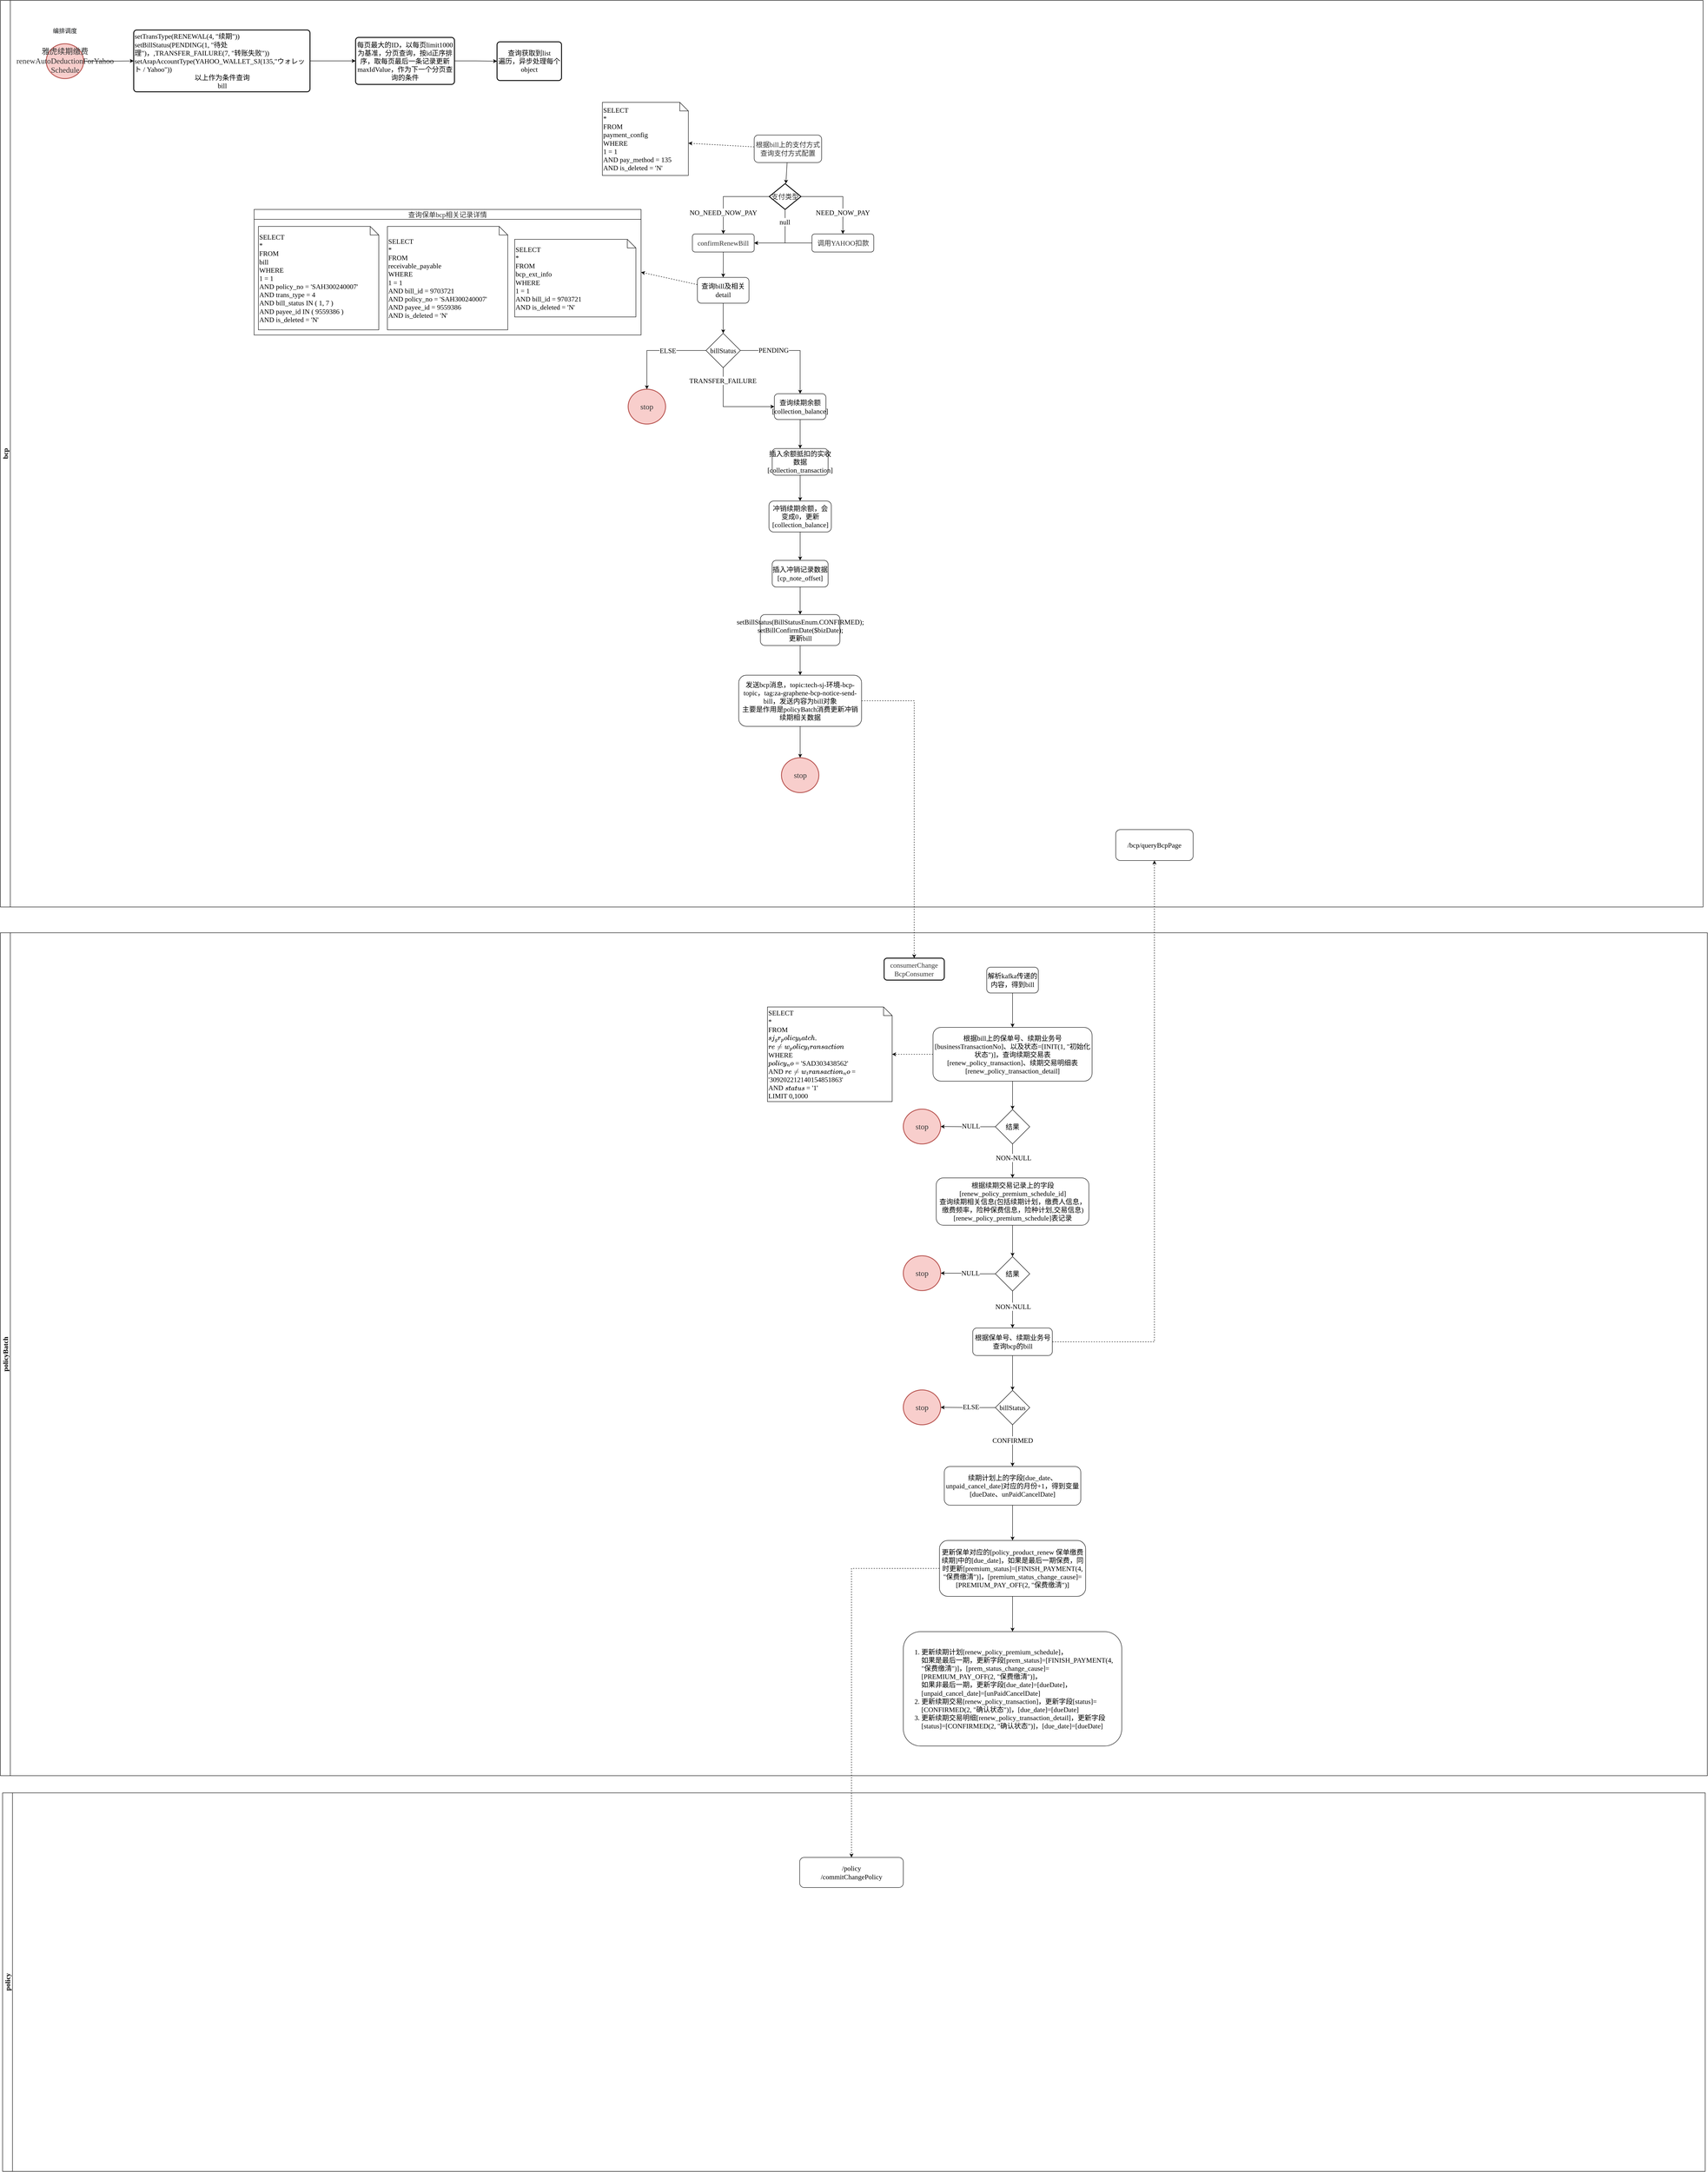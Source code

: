 <mxfile version="20.5.3" type="embed"><diagram name="Page-1" id="c7558073-3199-34d8-9f00-42111426c3f3"><mxGraphModel dx="1379" dy="752" grid="1" gridSize="10" guides="1" tooltips="1" connect="1" arrows="1" fold="1" page="1" pageScale="1" pageWidth="826" pageHeight="1169" background="none" math="0" shadow="0"><root><mxCell id="0"/><mxCell id="1" parent="0"/><UserObject label="bcp" id="98"><mxCell style="swimlane;horizontal=0;html=1;fontFamily=Lucida Console;verticalAlign=middle;fontSize=16;align=center;whiteSpace=wrap;" parent="1" vertex="1"><mxGeometry x="20" y="213" width="3960" height="2108" as="geometry"/></mxCell></UserObject><mxCell id="226" style="edgeStyle=orthogonalEdgeStyle;rounded=0;orthogonalLoop=1;jettySize=auto;html=1;entryX=0;entryY=0.5;entryDx=0;entryDy=0;" parent="98" source="222" target="225" edge="1"><mxGeometry relative="1" as="geometry"/></mxCell><mxCell id="222" value="&lt;div class=&quot;mind-clipboard&quot; style=&quot;font-size: 16px;&quot;&gt;setTransType(RENEWAL(4, &quot;续期&quot;))&lt;div style=&quot;font-size: 16px;&quot;&gt;setBillStatus(PENDING(1, &quot;待处理&quot;)，&lt;span style=&quot;background-color: initial;&quot;&gt;,TRANSFER_FAILURE(7, &quot;转账失败&quot;)&lt;/span&gt;&lt;span style=&quot;background-color: initial;&quot;&gt;)&lt;/span&gt;&lt;/div&gt;&lt;div style=&quot;font-size: 16px;&quot;&gt;setArapAccountType(YAHOO_WALLET_SJ(135,&quot;ウォレット / Yahoo&quot;))&lt;br style=&quot;font-size: 16px;&quot;&gt;&lt;/div&gt;&lt;div style=&quot;text-align: center; font-size: 16px;&quot;&gt;以上作为条件查询&lt;/div&gt;&lt;div style=&quot;text-align: center; font-size: 16px;&quot;&gt;bill&lt;/div&gt;&lt;/div&gt;" style="rounded=1;whiteSpace=wrap;html=1;absoluteArcSize=1;arcSize=14;strokeWidth=2;fontFamily=Lucida Console;align=left;fontSize=16;" parent="98" vertex="1"><mxGeometry x="310" y="68.79" width="410" height="143.67" as="geometry"/></mxCell><mxCell id="224" value="&lt;span style=&quot;color: rgb(16, 18, 20); font-family: &amp;quot;PingFang SC&amp;quot;, &amp;quot;Segoe UI&amp;quot;, Arial, &amp;quot;Microsoft YaHei&amp;quot;, 微软雅黑, 宋体, &amp;quot;Malgun Gothic&amp;quot;, sans-serif; font-size: 14px; text-align: start; background-color: rgb(255, 255, 255);&quot;&gt;编排调度&lt;/span&gt;" style="text;html=1;strokeColor=none;fillColor=none;align=center;verticalAlign=middle;whiteSpace=wrap;rounded=0;" parent="98" vertex="1"><mxGeometry x="90" y="56" width="120" height="30" as="geometry"/></mxCell><mxCell id="280" value="" style="edgeStyle=orthogonalEdgeStyle;rounded=0;orthogonalLoop=1;jettySize=auto;html=1;" parent="98" source="225" target="227" edge="1"><mxGeometry relative="1" as="geometry"/></mxCell><mxCell id="225" value="&lt;div class=&quot;mind-clipboard&quot; style=&quot;font-size: 16px;&quot;&gt;&lt;div class=&quot;mind-clipboard&quot; style=&quot;font-size: 16px;&quot;&gt;每页最大的ID，以每页limit1000为基准，分页查询，按id正序排序，取每页最后一条记录更新maxIdValue，作为下一个分页查询的条件&lt;br style=&quot;font-size: 16px;&quot;&gt;&lt;/div&gt;&lt;/div&gt;" style="rounded=1;whiteSpace=wrap;html=1;absoluteArcSize=1;arcSize=14;strokeWidth=2;fontFamily=Lucida Console;fontSize=16;" parent="98" vertex="1"><mxGeometry x="826" y="86" width="230" height="109.25" as="geometry"/></mxCell><mxCell id="227" value="&lt;div class=&quot;mind-clipboard&quot; style=&quot;font-size: 16px;&quot;&gt;查询获取到list&lt;div style=&quot;font-size: 16px;&quot;&gt;遍历，异步处理每个object&lt;/div&gt;&lt;/div&gt;" style="rounded=1;whiteSpace=wrap;html=1;absoluteArcSize=1;arcSize=14;strokeWidth=2;fontFamily=Lucida Console;fontSize=16;" parent="98" vertex="1"><mxGeometry x="1155" y="96.25" width="150" height="90" as="geometry"/></mxCell><mxCell id="221" value="&lt;font color=&quot;#323232&quot;&gt;&lt;span style=&quot;background-color: rgba(255, 255, 255, 0.01);&quot;&gt;&lt;span style=&quot;font-size: 18px;&quot;&gt;雅虎续期缴费&lt;/span&gt;&lt;br&gt;&lt;span style=&quot;font-size: 18px;&quot;&gt;renewAutoDeductionForYahoo&lt;/span&gt;&lt;br&gt;&lt;span style=&quot;font-size: 18px;&quot;&gt;Schedule&lt;/span&gt;&lt;br&gt;&lt;/span&gt;&lt;/font&gt;" style="strokeWidth=2;html=1;shape=mxgraph.flowchart.start_2;whiteSpace=wrap;fillColor=#f8cecc;strokeColor=#b85450;fontFamily=Lucida Console;" parent="98" vertex="1"><mxGeometry x="106.5" y="100.75" width="87" height="81" as="geometry"/></mxCell><mxCell id="223" style="edgeStyle=orthogonalEdgeStyle;rounded=0;orthogonalLoop=1;jettySize=auto;html=1;entryX=0;entryY=0.5;entryDx=0;entryDy=0;" parent="98" source="221" target="222" edge="1"><mxGeometry relative="1" as="geometry"/></mxCell><mxCell id="276" style="edgeStyle=none;rounded=0;orthogonalLoop=1;jettySize=auto;html=1;entryX=0;entryY=0;entryDx=200;entryDy=95;entryPerimeter=0;dashed=1;fontFamily=Lucida Console;fontSize=16;" parent="98" source="273" target="275" edge="1"><mxGeometry relative="1" as="geometry"/></mxCell><mxCell id="279" style="edgeStyle=none;rounded=0;orthogonalLoop=1;jettySize=auto;html=1;fontFamily=Lucida Console;fontSize=16;" parent="98" source="273" target="277" edge="1"><mxGeometry relative="1" as="geometry"/></mxCell><mxCell id="273" value="&lt;font face=&quot;微软雅黑&quot; color=&quot;#323232&quot;&gt;&lt;span style=&quot;background-color: rgba(255, 255, 255, 0.01);&quot;&gt;根据bill上的支付方式&lt;br&gt;查询支付方式配置&lt;/span&gt;&lt;/font&gt;" style="rounded=1;whiteSpace=wrap;html=1;fontFamily=Lucida Console;fontSize=16;" parent="98" vertex="1"><mxGeometry x="1753.14" y="313" width="156.86" height="64" as="geometry"/></mxCell><mxCell id="275" value="&lt;div class=&quot;mind-clipboard&quot;&gt;SELECT&lt;div&gt;&lt;/div&gt;*&lt;div&gt;&lt;/div&gt;FROM&lt;div&gt;&lt;/div&gt;payment_config &lt;div&gt;&lt;/div&gt;WHERE&lt;div&gt;&lt;/div&gt;1 = 1 &lt;div&gt;&lt;/div&gt;AND pay_method = 135&lt;div&gt;&lt;/div&gt;AND is_deleted = 'N'&lt;/div&gt;" style="shape=note;size=20;whiteSpace=wrap;html=1;fontFamily=Lucida Console;fontSize=16;align=left;" parent="98" vertex="1"><mxGeometry x="1400" y="237" width="200" height="170" as="geometry"/></mxCell><mxCell id="283" style="edgeStyle=orthogonalEdgeStyle;rounded=0;orthogonalLoop=1;jettySize=auto;html=1;entryX=0.5;entryY=0;entryDx=0;entryDy=0;" parent="98" source="277" target="281" edge="1"><mxGeometry relative="1" as="geometry"/></mxCell><mxCell id="284" value="&lt;font face=&quot;Lucida Console&quot;&gt;&lt;span style=&quot;font-size: 16px;&quot;&gt;NO_NEED_NOW_PAY&lt;/span&gt;&lt;/font&gt;" style="edgeLabel;html=1;align=center;verticalAlign=middle;resizable=0;points=[];" parent="283" vertex="1" connectable="0"><mxGeometry x="-0.266" relative="1" as="geometry"><mxPoint x="-36" y="37" as="offset"/></mxGeometry></mxCell><mxCell id="285" style="edgeStyle=orthogonalEdgeStyle;rounded=0;orthogonalLoop=1;jettySize=auto;html=1;entryX=0.5;entryY=0;entryDx=0;entryDy=0;fontFamily=Lucida Console;fontSize=16;" parent="98" source="277" target="282" edge="1"><mxGeometry relative="1" as="geometry"/></mxCell><mxCell id="286" value="NEED_NOW_PAY" style="edgeLabel;html=1;align=center;verticalAlign=middle;resizable=0;points=[];fontSize=16;fontFamily=Lucida Console;" parent="285" vertex="1" connectable="0"><mxGeometry x="-0.327" y="1" relative="1" as="geometry"><mxPoint x="35" y="38" as="offset"/></mxGeometry></mxCell><mxCell id="492" style="edgeStyle=orthogonalEdgeStyle;rounded=0;orthogonalLoop=1;jettySize=auto;html=1;entryX=1;entryY=0.5;entryDx=0;entryDy=0;exitX=0.5;exitY=1;exitDx=0;exitDy=0;exitPerimeter=0;" edge="1" parent="98" source="277" target="281"><mxGeometry relative="1" as="geometry"/></mxCell><mxCell id="493" value="&lt;font face=&quot;Lucida Console&quot; style=&quot;font-size: 16px;&quot;&gt;null&lt;/font&gt;" style="edgeLabel;html=1;align=center;verticalAlign=middle;resizable=0;points=[];" vertex="1" connectable="0" parent="492"><mxGeometry x="-0.613" y="-1" relative="1" as="geometry"><mxPoint as="offset"/></mxGeometry></mxCell><mxCell id="277" value="&lt;span style=&quot;color: rgb(50, 50, 50); font-size: 16px; background-color: rgba(255, 255, 255, 0.01);&quot;&gt;支付类型&lt;br style=&quot;font-size: 16px;&quot;&gt;&lt;/span&gt;" style="strokeWidth=2;html=1;shape=mxgraph.flowchart.decision;whiteSpace=wrap;fontFamily=Lucida Console;fontSize=16;" parent="98" vertex="1"><mxGeometry x="1788.14" y="426" width="73.75" height="60" as="geometry"/></mxCell><mxCell id="550" value="" style="edgeStyle=orthogonalEdgeStyle;rounded=0;orthogonalLoop=1;jettySize=auto;html=1;fontFamily=Lucida Console;fontSize=16;" edge="1" parent="98" source="281" target="523"><mxGeometry relative="1" as="geometry"/></mxCell><mxCell id="281" value="&lt;span style=&quot;color: rgb(50, 50, 50); font-family: 微软雅黑; background-color: rgba(255, 255, 255, 0.01);&quot;&gt;confirmRenewBill&lt;/span&gt;" style="rounded=1;whiteSpace=wrap;html=1;fontFamily=Lucida Console;fontSize=16;" parent="98" vertex="1"><mxGeometry x="1609.4" y="543" width="143.74" height="42" as="geometry"/></mxCell><mxCell id="287" style="edgeStyle=orthogonalEdgeStyle;rounded=0;orthogonalLoop=1;jettySize=auto;html=1;entryX=1;entryY=0.5;entryDx=0;entryDy=0;fontFamily=Lucida Console;fontSize=16;" parent="98" source="282" target="281" edge="1"><mxGeometry relative="1" as="geometry"/></mxCell><mxCell id="282" value="&lt;font face=&quot;微软雅黑&quot; color=&quot;#323232&quot;&gt;&lt;span style=&quot;background-color: rgba(255, 255, 255, 0.01);&quot;&gt;调用YAHOO扣款&lt;/span&gt;&lt;/font&gt;" style="rounded=1;whiteSpace=wrap;html=1;fontFamily=Lucida Console;fontSize=16;" parent="98" vertex="1"><mxGeometry x="1887.5" y="543" width="143.74" height="42" as="geometry"/></mxCell><mxCell id="420" value="/bcp/queryBcpPage" style="rounded=1;whiteSpace=wrap;html=1;fontSize=16;fontFamily=Lucida Console;" parent="98" vertex="1"><mxGeometry x="2594" y="1928" width="180" height="72" as="geometry"/></mxCell><mxCell id="555" style="rounded=0;orthogonalLoop=1;jettySize=auto;html=1;entryX=1;entryY=0.5;entryDx=0;entryDy=0;fontFamily=Lucida Console;fontSize=16;dashed=1;" edge="1" parent="98" source="523" target="551"><mxGeometry relative="1" as="geometry"/></mxCell><mxCell id="523" value="查询bill及相关detail" style="rounded=1;whiteSpace=wrap;html=1;fontSize=16;fontFamily=Lucida Console;" vertex="1" parent="98"><mxGeometry x="1621" y="644" width="120" height="60" as="geometry"/></mxCell><mxCell id="526" value="billStatus" style="rhombus;whiteSpace=wrap;html=1;fontFamily=Lucida Console;fontSize=16;" vertex="1" parent="98"><mxGeometry x="1641" y="774" width="80" height="80" as="geometry"/></mxCell><mxCell id="527" value="" style="edgeStyle=orthogonalEdgeStyle;rounded=0;orthogonalLoop=1;jettySize=auto;html=1;fontFamily=Lucida Console;fontSize=16;" edge="1" parent="98" source="523" target="526"><mxGeometry relative="1" as="geometry"/></mxCell><mxCell id="528" value="&lt;font color=&quot;#323232&quot;&gt;&lt;span style=&quot;background-color: rgba(255, 255, 255, 0.01);&quot;&gt;&lt;span style=&quot;font-size: 18px;&quot;&gt;stop&lt;/span&gt;&lt;br&gt;&lt;/span&gt;&lt;/font&gt;" style="strokeWidth=2;html=1;shape=mxgraph.flowchart.start_2;whiteSpace=wrap;fillColor=#f8cecc;strokeColor=#b85450;fontFamily=Lucida Console;" vertex="1" parent="98"><mxGeometry x="1460" y="904" width="87" height="81" as="geometry"/></mxCell><mxCell id="529" style="edgeStyle=orthogonalEdgeStyle;rounded=0;orthogonalLoop=1;jettySize=auto;html=1;entryX=0.5;entryY=0;entryDx=0;entryDy=0;entryPerimeter=0;fontFamily=Lucida Console;fontSize=16;" edge="1" parent="98" source="526" target="528"><mxGeometry relative="1" as="geometry"/></mxCell><mxCell id="530" value="ELSE" style="edgeLabel;html=1;align=center;verticalAlign=middle;resizable=0;points=[];fontSize=16;fontFamily=Lucida Console;" vertex="1" connectable="0" parent="529"><mxGeometry x="-0.205" y="-3" relative="1" as="geometry"><mxPoint x="1" y="3" as="offset"/></mxGeometry></mxCell><mxCell id="531" value="查询续期余额&lt;br&gt;[collection_balance]" style="rounded=1;whiteSpace=wrap;html=1;fontSize=16;fontFamily=Lucida Console;" vertex="1" parent="98"><mxGeometry x="1800" y="914.5" width="120" height="60" as="geometry"/></mxCell><mxCell id="532" style="edgeStyle=orthogonalEdgeStyle;rounded=0;orthogonalLoop=1;jettySize=auto;html=1;entryX=0;entryY=0.5;entryDx=0;entryDy=0;fontFamily=Lucida Console;fontSize=16;exitX=0.5;exitY=1;exitDx=0;exitDy=0;" edge="1" parent="98" source="526" target="531"><mxGeometry relative="1" as="geometry"/></mxCell><mxCell id="533" value="TRANSFER_FAILURE" style="edgeLabel;html=1;align=center;verticalAlign=middle;resizable=0;points=[];fontSize=16;fontFamily=Lucida Console;" vertex="1" connectable="0" parent="532"><mxGeometry x="-0.715" y="-1" relative="1" as="geometry"><mxPoint as="offset"/></mxGeometry></mxCell><mxCell id="534" style="edgeStyle=orthogonalEdgeStyle;rounded=0;orthogonalLoop=1;jettySize=auto;html=1;entryX=0.5;entryY=0;entryDx=0;entryDy=0;fontFamily=Lucida Console;fontSize=16;" edge="1" parent="98" source="526" target="531"><mxGeometry relative="1" as="geometry"/></mxCell><mxCell id="535" value="PENDING" style="edgeLabel;html=1;align=center;verticalAlign=middle;resizable=0;points=[];fontSize=16;fontFamily=Lucida Console;" vertex="1" connectable="0" parent="534"><mxGeometry x="-0.044" y="-2" relative="1" as="geometry"><mxPoint x="-38" y="-3" as="offset"/></mxGeometry></mxCell><mxCell id="536" value="插入余额抵扣的实收数据[collection_transaction]" style="rounded=1;whiteSpace=wrap;html=1;fontSize=16;fontFamily=Lucida Console;" vertex="1" parent="98"><mxGeometry x="1795" y="1042" width="130" height="62" as="geometry"/></mxCell><mxCell id="537" value="" style="edgeStyle=orthogonalEdgeStyle;rounded=0;orthogonalLoop=1;jettySize=auto;html=1;fontFamily=Lucida Console;fontSize=16;" edge="1" parent="98" source="531" target="536"><mxGeometry relative="1" as="geometry"/></mxCell><mxCell id="538" value="冲销续期余额，会变成0，更新&lt;br&gt;[collection_balance]" style="rounded=1;whiteSpace=wrap;html=1;fontSize=16;fontFamily=Lucida Console;" vertex="1" parent="98"><mxGeometry x="1787.5" y="1164" width="145" height="72" as="geometry"/></mxCell><mxCell id="539" value="" style="edgeStyle=orthogonalEdgeStyle;rounded=0;orthogonalLoop=1;jettySize=auto;html=1;fontFamily=Lucida Console;fontSize=16;" edge="1" parent="98" source="536" target="538"><mxGeometry relative="1" as="geometry"/></mxCell><mxCell id="540" value="插入冲销记录数据[cp_note_offset]" style="rounded=1;whiteSpace=wrap;html=1;fontSize=16;fontFamily=Lucida Console;" vertex="1" parent="98"><mxGeometry x="1795" y="1302" width="130" height="62" as="geometry"/></mxCell><mxCell id="541" value="" style="edgeStyle=orthogonalEdgeStyle;rounded=0;orthogonalLoop=1;jettySize=auto;html=1;fontFamily=Lucida Console;fontSize=16;" edge="1" parent="98" source="538" target="540"><mxGeometry relative="1" as="geometry"/></mxCell><mxCell id="556" style="edgeStyle=none;rounded=0;orthogonalLoop=1;jettySize=auto;html=1;fontFamily=Lucida Console;fontSize=16;" edge="1" parent="98" source="542" target="548"><mxGeometry relative="1" as="geometry"/></mxCell><mxCell id="542" value="&lt;div&gt;setBillStatus(BillStatusEnum.CONFIRMED);&lt;/div&gt;&lt;div&gt;setBillConfirmDate($bizDate);&lt;/div&gt;更新bill" style="rounded=1;whiteSpace=wrap;html=1;fontSize=16;fontFamily=Lucida Console;" vertex="1" parent="98"><mxGeometry x="1767.5" y="1428" width="185" height="72" as="geometry"/></mxCell><mxCell id="543" value="" style="edgeStyle=orthogonalEdgeStyle;rounded=0;orthogonalLoop=1;jettySize=auto;html=1;fontFamily=Lucida Console;fontSize=16;" edge="1" parent="98" source="540" target="542"><mxGeometry relative="1" as="geometry"/></mxCell><mxCell id="546" value="&lt;font color=&quot;#323232&quot;&gt;&lt;span style=&quot;background-color: rgba(255, 255, 255, 0.01);&quot;&gt;&lt;span style=&quot;font-size: 18px;&quot;&gt;stop&lt;/span&gt;&lt;br&gt;&lt;/span&gt;&lt;/font&gt;" style="strokeWidth=2;html=1;shape=mxgraph.flowchart.start_2;whiteSpace=wrap;fillColor=#f8cecc;strokeColor=#b85450;fontFamily=Lucida Console;" vertex="1" parent="98"><mxGeometry x="1816.5" y="1761" width="87" height="81" as="geometry"/></mxCell><mxCell id="547" value="" style="edgeStyle=orthogonalEdgeStyle;rounded=0;orthogonalLoop=1;jettySize=auto;html=1;" edge="1" parent="98" source="548" target="546"><mxGeometry relative="1" as="geometry"/></mxCell><mxCell id="548" value="发送bcp消息，topic:tech-sj-环境-bcp-topic，tag:za-graphene-bcp-notice-send-bill，发送内容为bill对象&lt;br&gt;主要是作用是policyBatch消费更新冲销续期相关数据" style="rounded=1;whiteSpace=wrap;html=1;fontSize=16;fontFamily=Lucida Console;" vertex="1" parent="98"><mxGeometry x="1717.13" y="1569" width="285.75" height="119" as="geometry"/></mxCell><mxCell id="551" value="&lt;span style=&quot;color: rgb(50, 50, 50); font-family: 微软雅黑; font-weight: 400; background-color: rgba(255, 255, 255, 0.01);&quot;&gt;查询保单bcp相关记录详情&lt;/span&gt;" style="swimlane;whiteSpace=wrap;html=1;fontFamily=Lucida Console;fontSize=16;" vertex="1" parent="98"><mxGeometry x="590" y="486" width="900" height="292" as="geometry"/></mxCell><mxCell id="552" value="&lt;div class=&quot;mind-clipboard&quot;&gt;SELECT&lt;div&gt;&lt;/div&gt;*&lt;div&gt;&lt;/div&gt;FROM&lt;div&gt;&lt;/div&gt;bill &lt;div&gt;&lt;/div&gt;WHERE&lt;div&gt;&lt;/div&gt;1 = 1 &lt;div&gt;&lt;/div&gt;AND policy_no = 'SAH300240007' &lt;div&gt;&lt;/div&gt;AND trans_type = 4 &lt;div&gt;&lt;/div&gt;AND bill_status IN ( 1, 7 ) &lt;div&gt;&lt;/div&gt;AND payee_id IN ( 9559386 ) &lt;div&gt;&lt;/div&gt;AND is_deleted = 'N'&lt;/div&gt;" style="shape=note;size=20;whiteSpace=wrap;html=1;fontFamily=Lucida Console;fontSize=16;align=left;" vertex="1" parent="551"><mxGeometry x="10" y="39.5" width="280" height="240.5" as="geometry"/></mxCell><mxCell id="553" value="&lt;div class=&quot;mind-clipboard&quot;&gt;&lt;div class=&quot;mind-clipboard&quot;&gt;SELECT&lt;div&gt;&lt;/div&gt;*&lt;div&gt;&lt;/div&gt;FROM&lt;div&gt;&lt;/div&gt;receivable_payable &lt;div&gt;&lt;/div&gt;WHERE&lt;div&gt;&lt;/div&gt;1 = 1 &lt;div&gt;&lt;/div&gt;AND bill_id = 9703721 &lt;div&gt;&lt;/div&gt;AND policy_no = 'SAH300240007' &lt;div&gt;&lt;/div&gt;AND payee_id = 9559386&amp;nbsp;&amp;nbsp;&lt;div&gt;&lt;/div&gt;AND is_deleted = 'N'&lt;/div&gt;&lt;/div&gt;" style="shape=note;size=20;whiteSpace=wrap;html=1;fontFamily=Lucida Console;fontSize=16;align=left;" vertex="1" parent="551"><mxGeometry x="310" y="39.5" width="280" height="240.5" as="geometry"/></mxCell><mxCell id="554" value="&lt;div class=&quot;mind-clipboard&quot;&gt;&lt;div class=&quot;mind-clipboard&quot;&gt;SELECT&lt;div&gt;&lt;/div&gt;* &lt;div&gt;&lt;/div&gt;FROM&lt;div&gt;&lt;/div&gt;bcp_ext_info &lt;div&gt;&lt;/div&gt;WHERE&lt;div&gt;&lt;/div&gt;1 = 1 &lt;div&gt;&lt;/div&gt;AND bill_id = 9703721 &lt;div&gt;&lt;/div&gt;AND is_deleted = 'N'&lt;/div&gt;&lt;/div&gt;" style="shape=note;size=20;whiteSpace=wrap;html=1;fontFamily=Lucida Console;fontSize=16;align=left;" vertex="1" parent="551"><mxGeometry x="606" y="69.5" width="282" height="180.5" as="geometry"/></mxCell><mxCell id="411" value="policyBatch" style="swimlane;horizontal=0;whiteSpace=wrap;html=1;fontSize=16;fontFamily=Lucida Console;" parent="1" vertex="1"><mxGeometry x="20" y="2381" width="3970" height="1960" as="geometry"/></mxCell><mxCell id="557" value="&lt;div style=&quot;&quot; class=&quot;mind-clipboard&quot;&gt;&lt;div style=&quot;&quot; class=&quot;mind-clipboard&quot;&gt;&lt;div style=&quot;&quot;&gt;&lt;font color=&quot;#323232&quot;&gt;consumerChange&lt;br&gt;BcpConsumer&lt;/font&gt;&lt;br&gt;&lt;/div&gt;&lt;/div&gt;&lt;/div&gt;" style="rounded=1;whiteSpace=wrap;html=1;absoluteArcSize=1;arcSize=14;strokeWidth=2;fontFamily=Lucida Console;fontSize=16;" vertex="1" parent="411"><mxGeometry x="2055.25" y="59" width="140" height="51" as="geometry"/></mxCell><mxCell id="558" value="&lt;div&gt;SELECT&lt;/div&gt;&lt;div&gt;&lt;span style=&quot;&quot;&gt;&#9;&lt;/span&gt;*&amp;nbsp;&lt;/div&gt;&lt;div&gt;FROM&lt;/div&gt;&lt;div&gt;&lt;span style=&quot;&quot;&gt;&#9;&lt;/span&gt;`sj_gr_policy_batch`.&lt;br&gt;`renew_policy_transaction`&amp;nbsp;&lt;/div&gt;&lt;div&gt;WHERE&lt;/div&gt;&lt;div&gt;&lt;span style=&quot;&quot;&gt;&#9;&lt;/span&gt;`policy_no` = 'SAD303438562'&amp;nbsp;&lt;/div&gt;&lt;div&gt;&lt;span style=&quot;&quot;&gt;&#9;&lt;/span&gt;AND `renew_transaction_no` = '309202212140154851863'&amp;nbsp;&lt;/div&gt;&lt;div&gt;&lt;span style=&quot;&quot;&gt;&#9;&lt;/span&gt;AND `status` = '1'&amp;nbsp;&lt;/div&gt;&lt;div&gt;&lt;span style=&quot;&quot;&gt;&#9;&lt;/span&gt;LIMIT 0,1000&lt;/div&gt;" style="shape=note;size=20;whiteSpace=wrap;html=1;fontSize=16;align=left;fontFamily=Lucida Console;" vertex="1" parent="411"><mxGeometry x="1784" y="172.5" width="290" height="220" as="geometry"/></mxCell><mxCell id="559" value="" style="edgeStyle=orthogonalEdgeStyle;rounded=0;orthogonalLoop=1;jettySize=auto;html=1;dashed=1;" edge="1" parent="411" source="560" target="558"><mxGeometry relative="1" as="geometry"/></mxCell><mxCell id="602" value="" style="edgeStyle=orthogonalEdgeStyle;rounded=0;orthogonalLoop=1;jettySize=auto;html=1;fontFamily=Lucida Console;fontSize=16;" edge="1" parent="411" source="560" target="598"><mxGeometry relative="1" as="geometry"/></mxCell><mxCell id="560" value="根据bill上的保单号、续期业务号[businessTransactionNo]、以及状态=[INIT(1, &quot;初始化状态&quot;)]，查询续期交易表[renew_policy_transaction]、续期交易明细表[renew_policy_transaction_detail]" style="rounded=1;whiteSpace=wrap;html=1;fontFamily=Lucida Console;fontSize=16;" vertex="1" parent="411"><mxGeometry x="2169" y="220" width="370" height="125" as="geometry"/></mxCell><mxCell id="610" value="" style="edgeStyle=orthogonalEdgeStyle;rounded=0;orthogonalLoop=1;jettySize=auto;html=1;fontFamily=Lucida Console;fontSize=16;" edge="1" parent="411" source="561" target="606"><mxGeometry relative="1" as="geometry"/></mxCell><mxCell id="561" value="&lt;font face=&quot;Lucida Console&quot;&gt;&lt;span style=&quot;font-size: 16px;&quot;&gt;根据续期交易记录上的字段[renew_policy_premium_schedule_id&lt;/span&gt;&lt;/font&gt;&lt;font face=&quot;Lucida Console&quot;&gt;&lt;span style=&quot;font-size: 16px;&quot;&gt;]&lt;br&gt;&lt;/span&gt;&lt;/font&gt;&lt;span style=&quot;font-family: &amp;quot;Lucida Console&amp;quot;; font-size: 16px;&quot;&gt;查询续期相关信息(包括续期计划，缴费人信息，缴费频率，险种保费信息，险种计划,交易信息)[renew_policy_premium_schedule]表记录&lt;/span&gt;&lt;font face=&quot;Lucida Console&quot;&gt;&lt;span style=&quot;font-size: 16px;&quot;&gt;&lt;br&gt;&lt;/span&gt;&lt;/font&gt;" style="rounded=1;whiteSpace=wrap;html=1;" vertex="1" parent="411"><mxGeometry x="2176.5" y="570" width="355" height="110" as="geometry"/></mxCell><mxCell id="594" value="" style="edgeStyle=orthogonalEdgeStyle;rounded=0;orthogonalLoop=1;jettySize=auto;html=1;fontFamily=Lucida Console;fontSize=16;" edge="1" parent="411" source="563" target="589"><mxGeometry relative="1" as="geometry"/></mxCell><mxCell id="563" value="&lt;font face=&quot;Lucida Console&quot;&gt;&lt;span style=&quot;font-size: 16px;&quot;&gt;根据保单号、续期业务号查询bcp的bill&lt;/span&gt;&lt;/font&gt;" style="rounded=1;whiteSpace=wrap;html=1;" vertex="1" parent="411"><mxGeometry x="2261.5" y="919" width="185" height="64" as="geometry"/></mxCell><mxCell id="574" value="续期计划上的字段[&lt;span style=&quot;text-align: left;&quot;&gt;due_date&lt;/span&gt;、&lt;span style=&quot;text-align: left;&quot;&gt;unpaid_cancel_date&lt;/span&gt;]对应的月份+1，得到变量[dueDate、unPaidCancelDate]" style="rounded=1;whiteSpace=wrap;html=1;fontFamily=Lucida Console;fontSize=16;" vertex="1" parent="411"><mxGeometry x="2195.25" y="1241" width="317.5" height="90" as="geometry"/></mxCell><mxCell id="575" value="更新保单对应的[policy_product_renew 保单缴费续期]中的[due_date]，如果是最后一期保费，同时更新[premium_status]=[FINISH_PAYMENT(4, &quot;保费缴清&quot;)]，[premium_status_change_cause]=[PREMIUM_PAY_OFF(2, &quot;保费缴清&quot;)]" style="rounded=1;whiteSpace=wrap;html=1;fontFamily=Lucida Console;fontSize=16;" vertex="1" parent="411"><mxGeometry x="2184" y="1413" width="340" height="130" as="geometry"/></mxCell><mxCell id="576" value="" style="edgeStyle=orthogonalEdgeStyle;rounded=0;orthogonalLoop=1;jettySize=auto;html=1;fontFamily=Lucida Console;fontSize=16;entryX=0.5;entryY=0;entryDx=0;entryDy=0;" edge="1" parent="411" source="574" target="575"><mxGeometry relative="1" as="geometry"/></mxCell><mxCell id="577" value="&lt;ol&gt;&lt;li&gt;更新续期计划[renew_policy_premium_schedule]，&lt;br&gt;如果是最后一期，更新字段[prem_status]=[FINISH_PAYMENT(4, &quot;保费缴清&quot;)]，[prem_status_change_cause]=[PREMIUM_PAY_OFF(2, &quot;保费缴清&quot;)]，&lt;br&gt;如果非最后一期，更新字段[due_date]=[dueDate]，[unpaid_cancel_date]=[&lt;span style=&quot;text-align: center;&quot;&gt;unPaidCancelDate&lt;/span&gt;]&lt;/li&gt;&lt;li&gt;更新续期交易[renew_policy_transaction]，更新字段[status]=[CONFIRMED(2, &quot;确认状态&quot;)]，[due_date]=[dueDate]&lt;/li&gt;&lt;li&gt;更新续期交易明细[renew_policy_transaction_detail]，更新字段[status]=[CONFIRMED(2, &quot;确认状态&quot;)]，[due_date]=[dueDate]&lt;/li&gt;&lt;/ol&gt;" style="rounded=1;whiteSpace=wrap;html=1;fontFamily=Lucida Console;fontSize=16;align=left;" vertex="1" parent="411"><mxGeometry x="2099.94" y="1625" width="508.12" height="266" as="geometry"/></mxCell><mxCell id="578" value="" style="edgeStyle=orthogonalEdgeStyle;rounded=0;orthogonalLoop=1;jettySize=auto;html=1;fontFamily=Lucida Console;fontSize=16;" edge="1" parent="411" source="575" target="577"><mxGeometry relative="1" as="geometry"/></mxCell><mxCell id="584" value="" style="edgeStyle=orthogonalEdgeStyle;rounded=0;orthogonalLoop=1;jettySize=auto;html=1;fontFamily=Lucida Console;fontSize=16;" edge="1" parent="411" source="583" target="560"><mxGeometry relative="1" as="geometry"/></mxCell><mxCell id="583" value="解析kafka传递的内容，得到bill" style="rounded=1;whiteSpace=wrap;html=1;fontFamily=Lucida Console;fontSize=16;" vertex="1" parent="411"><mxGeometry x="2294" y="80" width="120" height="60" as="geometry"/></mxCell><mxCell id="595" value="" style="edgeStyle=orthogonalEdgeStyle;rounded=0;orthogonalLoop=1;jettySize=auto;html=1;fontFamily=Lucida Console;fontSize=16;entryX=0.5;entryY=0;entryDx=0;entryDy=0;" edge="1" parent="411" source="589" target="574"><mxGeometry relative="1" as="geometry"><mxPoint x="2354.1" y="1208" as="targetPoint"/></mxGeometry></mxCell><mxCell id="596" value="CONFIRMED" style="edgeLabel;html=1;align=center;verticalAlign=middle;resizable=0;points=[];fontSize=16;fontFamily=Lucida Console;" vertex="1" connectable="0" parent="595"><mxGeometry x="-0.27" relative="1" as="geometry"><mxPoint as="offset"/></mxGeometry></mxCell><mxCell id="589" value="billStatus" style="rhombus;whiteSpace=wrap;html=1;fontFamily=Lucida Console;fontSize=16;" vertex="1" parent="411"><mxGeometry x="2314" y="1064" width="80" height="80" as="geometry"/></mxCell><mxCell id="590" value="&lt;font color=&quot;#323232&quot;&gt;&lt;span style=&quot;background-color: rgba(255, 255, 255, 0.01);&quot;&gt;&lt;span style=&quot;font-size: 18px;&quot;&gt;stop&lt;/span&gt;&lt;br&gt;&lt;/span&gt;&lt;/font&gt;" style="strokeWidth=2;html=1;shape=mxgraph.flowchart.start_2;whiteSpace=wrap;fillColor=#f8cecc;strokeColor=#b85450;fontFamily=Lucida Console;" vertex="1" parent="411"><mxGeometry x="2099.94" y="1063" width="87" height="81" as="geometry"/></mxCell><mxCell id="591" value="" style="edgeStyle=orthogonalEdgeStyle;rounded=0;orthogonalLoop=1;jettySize=auto;html=1;fontFamily=Lucida Console;fontSize=16;" edge="1" parent="411" source="589" target="590"><mxGeometry relative="1" as="geometry"/></mxCell><mxCell id="592" value="ELSE" style="edgeLabel;html=1;align=center;verticalAlign=middle;resizable=0;points=[];fontSize=16;fontFamily=Lucida Console;" vertex="1" connectable="0" parent="591"><mxGeometry x="-0.206" y="-3" relative="1" as="geometry"><mxPoint x="-7" y="1" as="offset"/></mxGeometry></mxCell><mxCell id="603" value="" style="edgeStyle=orthogonalEdgeStyle;rounded=0;orthogonalLoop=1;jettySize=auto;html=1;fontFamily=Lucida Console;fontSize=16;" edge="1" parent="411" source="598" target="561"><mxGeometry relative="1" as="geometry"/></mxCell><mxCell id="604" value="NON-NULL" style="edgeLabel;html=1;align=center;verticalAlign=middle;resizable=0;points=[];fontSize=16;fontFamily=Lucida Console;" vertex="1" connectable="0" parent="603"><mxGeometry x="-0.262" y="1" relative="1" as="geometry"><mxPoint x="1" y="3" as="offset"/></mxGeometry></mxCell><mxCell id="598" value="结果" style="rhombus;whiteSpace=wrap;html=1;fontFamily=Lucida Console;fontSize=16;" vertex="1" parent="411"><mxGeometry x="2314" y="411" width="80" height="80" as="geometry"/></mxCell><mxCell id="599" value="&lt;font color=&quot;#323232&quot;&gt;&lt;span style=&quot;background-color: rgba(255, 255, 255, 0.01);&quot;&gt;&lt;span style=&quot;font-size: 18px;&quot;&gt;stop&lt;/span&gt;&lt;br&gt;&lt;/span&gt;&lt;/font&gt;" style="strokeWidth=2;html=1;shape=mxgraph.flowchart.start_2;whiteSpace=wrap;fillColor=#f8cecc;strokeColor=#b85450;fontFamily=Lucida Console;" vertex="1" parent="411"><mxGeometry x="2099.94" y="410" width="87" height="81" as="geometry"/></mxCell><mxCell id="600" value="" style="edgeStyle=orthogonalEdgeStyle;rounded=0;orthogonalLoop=1;jettySize=auto;html=1;fontFamily=Lucida Console;fontSize=16;" edge="1" parent="411" source="598" target="599"><mxGeometry relative="1" as="geometry"/></mxCell><mxCell id="601" value="NULL" style="edgeLabel;html=1;align=center;verticalAlign=middle;resizable=0;points=[];fontSize=16;fontFamily=Lucida Console;" vertex="1" connectable="0" parent="600"><mxGeometry x="-0.206" y="-3" relative="1" as="geometry"><mxPoint x="-7" y="1" as="offset"/></mxGeometry></mxCell><mxCell id="611" value="" style="edgeStyle=orthogonalEdgeStyle;rounded=0;orthogonalLoop=1;jettySize=auto;html=1;fontFamily=Lucida Console;fontSize=16;" edge="1" parent="411" source="606" target="563"><mxGeometry relative="1" as="geometry"/></mxCell><mxCell id="612" value="NON-NULL" style="edgeLabel;html=1;align=center;verticalAlign=middle;resizable=0;points=[];fontSize=16;fontFamily=Lucida Console;" vertex="1" connectable="0" parent="611"><mxGeometry x="-0.333" y="-3" relative="1" as="geometry"><mxPoint x="4" y="7" as="offset"/></mxGeometry></mxCell><mxCell id="606" value="结果" style="rhombus;whiteSpace=wrap;html=1;fontFamily=Lucida Console;fontSize=16;" vertex="1" parent="411"><mxGeometry x="2314" y="753" width="80" height="80" as="geometry"/></mxCell><mxCell id="607" value="&lt;font color=&quot;#323232&quot;&gt;&lt;span style=&quot;background-color: rgba(255, 255, 255, 0.01);&quot;&gt;&lt;span style=&quot;font-size: 18px;&quot;&gt;stop&lt;/span&gt;&lt;br&gt;&lt;/span&gt;&lt;/font&gt;" style="strokeWidth=2;html=1;shape=mxgraph.flowchart.start_2;whiteSpace=wrap;fillColor=#f8cecc;strokeColor=#b85450;fontFamily=Lucida Console;" vertex="1" parent="411"><mxGeometry x="2099.94" y="751" width="87" height="81" as="geometry"/></mxCell><mxCell id="608" value="" style="edgeStyle=orthogonalEdgeStyle;rounded=0;orthogonalLoop=1;jettySize=auto;html=1;fontFamily=Lucida Console;fontSize=16;" edge="1" parent="411" source="606" target="607"><mxGeometry relative="1" as="geometry"/></mxCell><mxCell id="609" value="NULL" style="edgeLabel;html=1;align=center;verticalAlign=middle;resizable=0;points=[];fontSize=16;fontFamily=Lucida Console;" vertex="1" connectable="0" parent="608"><mxGeometry x="-0.206" y="-3" relative="1" as="geometry"><mxPoint x="-7" y="1" as="offset"/></mxGeometry></mxCell><mxCell id="426" value="policy" style="swimlane;horizontal=0;whiteSpace=wrap;html=1;fontSize=16;fontFamily=Lucida Console;" parent="1" vertex="1"><mxGeometry x="25" y="4381" width="3960" height="880" as="geometry"/></mxCell><mxCell id="457" value="/policy&lt;br&gt;/commitChangePolicy" style="rounded=1;whiteSpace=wrap;html=1;fontFamily=Lucida Console;fontSize=16;" parent="426" vertex="1"><mxGeometry x="1853.94" y="150" width="241" height="70" as="geometry"/></mxCell><mxCell id="579" style="edgeStyle=orthogonalEdgeStyle;rounded=0;orthogonalLoop=1;jettySize=auto;html=1;entryX=0.5;entryY=0;entryDx=0;entryDy=0;fontFamily=Lucida Console;fontSize=16;exitX=1;exitY=0.5;exitDx=0;exitDy=0;dashed=1;" edge="1" parent="1" source="548" target="557"><mxGeometry relative="1" as="geometry"/></mxCell><mxCell id="581" style="edgeStyle=orthogonalEdgeStyle;rounded=0;orthogonalLoop=1;jettySize=auto;html=1;dashed=1;fontFamily=Lucida Console;fontSize=16;" edge="1" parent="1" source="575" target="457"><mxGeometry relative="1" as="geometry"/></mxCell><mxCell id="582" style="edgeStyle=orthogonalEdgeStyle;rounded=0;orthogonalLoop=1;jettySize=auto;html=1;entryX=0.5;entryY=1;entryDx=0;entryDy=0;dashed=1;fontFamily=Lucida Console;fontSize=16;" edge="1" parent="1" source="563" target="420"><mxGeometry relative="1" as="geometry"/></mxCell></root></mxGraphModel></diagram></mxfile>